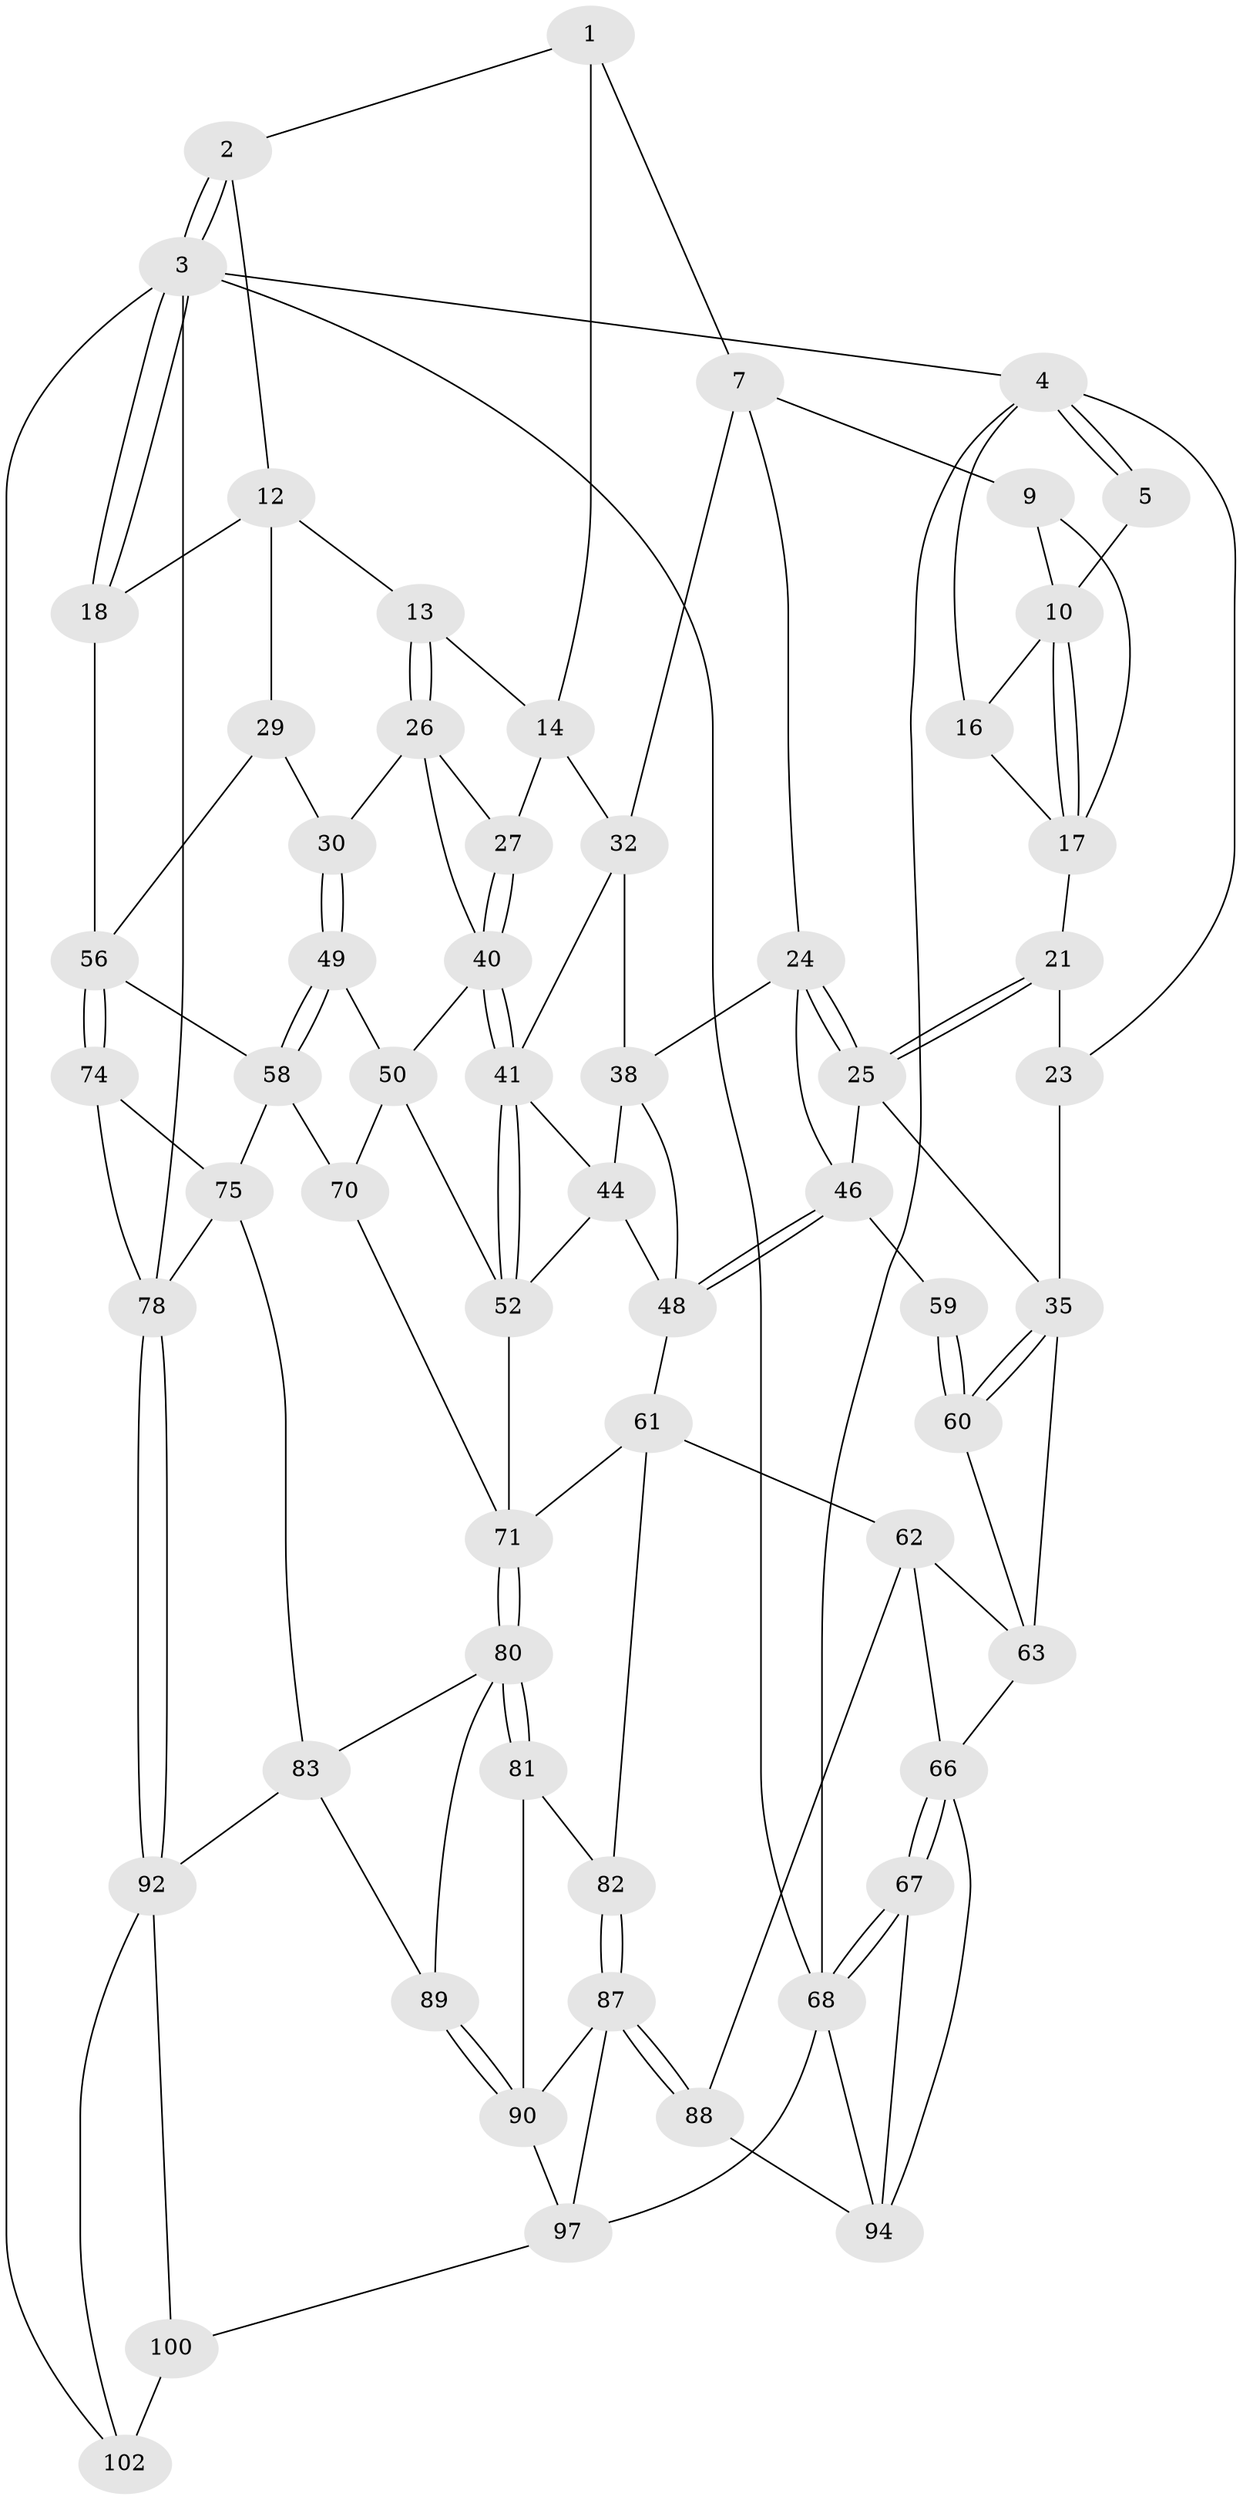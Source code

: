 // original degree distribution, {3: 0.019230769230769232, 4: 0.25961538461538464, 6: 0.2403846153846154, 5: 0.4807692307692308}
// Generated by graph-tools (version 1.1) at 2025/11/02/27/25 16:11:53]
// undirected, 61 vertices, 135 edges
graph export_dot {
graph [start="1"]
  node [color=gray90,style=filled];
  1 [pos="+0.36677146486153306+0",super="+6"];
  2 [pos="+0.7459484079782035+0"];
  3 [pos="+1+0",super="+77"];
  4 [pos="+0+0",super="+15"];
  5 [pos="+0.24383713685818187+0"];
  7 [pos="+0.40881153044078955+0.08807245075034174",super="+8"];
  9 [pos="+0.20422078540371227+0.06030671970500564"];
  10 [pos="+0.2032127354111043+0.05738687682592188",super="+11"];
  12 [pos="+0.7354363954650507+0",super="+19"];
  13 [pos="+0.6569170365437885+0.047867576351255305"];
  14 [pos="+0.5699702063005921+0.07431606682254717",super="+28"];
  16 [pos="+0.07906027811317241+0.060368493678468846"];
  17 [pos="+0.09174216266699364+0.09015922961406365",super="+20"];
  18 [pos="+1+0"];
  21 [pos="+0.09852828033110467+0.15460195693903866",super="+22"];
  23 [pos="+0+0",super="+37"];
  24 [pos="+0.211007039813191+0.17290828483470144",super="+39"];
  25 [pos="+0.13893508697099713+0.20608542187826911",super="+34"];
  26 [pos="+0.6627080101703532+0.08038241038357512",super="+31"];
  27 [pos="+0.5941904191591683+0.20503946956432859"];
  29 [pos="+0.8587003145889436+0.20843353596578945"];
  30 [pos="+0.8289975559586098+0.22308383640354487"];
  32 [pos="+0.47812415316388357+0.19400987732136143",super="+33"];
  35 [pos="+0+0.38882639822527976",super="+36"];
  38 [pos="+0.3807399502620002+0.1489223922724513",super="+45"];
  40 [pos="+0.6150466829770262+0.24784703297065694",super="+43"];
  41 [pos="+0.591316617265489+0.3079400403075397",super="+42"];
  44 [pos="+0.48652346164803173+0.2696461985685728",super="+54"];
  46 [pos="+0.27901632374209306+0.3258145315982823",super="+47"];
  48 [pos="+0.35232491601243243+0.36572378299331615",super="+55"];
  49 [pos="+0.7677096962695235+0.36570572315288785"];
  50 [pos="+0.7338470815678058+0.37674887223146303",super="+51"];
  52 [pos="+0.6080303568223108+0.37786341026791137",super="+53"];
  56 [pos="+1+0.42349566084728446",super="+57"];
  58 [pos="+0.9068097536568259+0.46229740529913865",super="+69"];
  59 [pos="+0.2524144388120902+0.34377221656625867"];
  60 [pos="+0.05138503041801413+0.40127719934836714",super="+64"];
  61 [pos="+0.30450938718035847+0.5642460377390507",super="+73"];
  62 [pos="+0.28797938748627133+0.5662494012748944",super="+85"];
  63 [pos="+0.23984393664144593+0.5102400222839895",super="+65"];
  66 [pos="+0+0.5238147318740141",super="+86"];
  67 [pos="+0+1"];
  68 [pos="+0+1",super="+98"];
  70 [pos="+0.6779379462707921+0.5646149972086326"];
  71 [pos="+0.634584986951759+0.5767062837178168",super="+72"];
  74 [pos="+1+0.48815193485537245"];
  75 [pos="+0.8256439961581917+0.6682093396362189",super="+76"];
  78 [pos="+1+0.9018894177080442",super="+79"];
  80 [pos="+0.5386248020508255+0.7295486560366063",super="+84"];
  81 [pos="+0.4697060599082156+0.739083350288393"];
  82 [pos="+0.42715028636310076+0.703815236408454"];
  83 [pos="+0.7608595899824128+0.805703823164212",super="+93"];
  87 [pos="+0.2554122086329131+0.828811097912251",super="+95"];
  88 [pos="+0.18964969774045048+0.7937680004343709"];
  89 [pos="+0.5867883860561277+0.8894632165739024"];
  90 [pos="+0.5198311414872553+0.9353996023180344",super="+91"];
  92 [pos="+0.7623366518148237+0.813712016352842",super="+99"];
  94 [pos="+0.1308717090175138+0.8133695164644068",super="+96"];
  97 [pos="+0.35550376264654915+1",super="+101"];
  100 [pos="+0.5196419603997521+1",super="+104"];
  102 [pos="+0.765585009365796+0.8266493669725644",super="+103"];
  1 -- 2;
  1 -- 14;
  1 -- 7;
  2 -- 3;
  2 -- 3;
  2 -- 12;
  3 -- 4;
  3 -- 18;
  3 -- 18;
  3 -- 68;
  3 -- 78;
  3 -- 102;
  4 -- 5;
  4 -- 5;
  4 -- 68;
  4 -- 16;
  4 -- 23;
  5 -- 10;
  7 -- 24;
  7 -- 9;
  7 -- 32;
  9 -- 10;
  9 -- 17;
  10 -- 17;
  10 -- 17;
  10 -- 16;
  12 -- 13;
  12 -- 18;
  12 -- 29;
  13 -- 14;
  13 -- 26;
  13 -- 26;
  14 -- 32;
  14 -- 27;
  16 -- 17;
  17 -- 21;
  18 -- 56;
  21 -- 25;
  21 -- 25;
  21 -- 23 [weight=2];
  23 -- 35;
  24 -- 25;
  24 -- 25;
  24 -- 46;
  24 -- 38;
  25 -- 35;
  25 -- 46;
  26 -- 27;
  26 -- 40;
  26 -- 30;
  27 -- 40;
  27 -- 40;
  29 -- 30;
  29 -- 56;
  30 -- 49;
  30 -- 49;
  32 -- 41;
  32 -- 38;
  35 -- 60;
  35 -- 60;
  35 -- 63;
  38 -- 48;
  38 -- 44;
  40 -- 41;
  40 -- 41;
  40 -- 50;
  41 -- 52;
  41 -- 52;
  41 -- 44;
  44 -- 48;
  44 -- 52;
  46 -- 48;
  46 -- 48;
  46 -- 59;
  48 -- 61;
  49 -- 50;
  49 -- 58;
  49 -- 58;
  50 -- 52;
  50 -- 70;
  52 -- 71;
  56 -- 74;
  56 -- 74;
  56 -- 58;
  58 -- 75;
  58 -- 70;
  59 -- 60 [weight=2];
  59 -- 60;
  60 -- 63;
  61 -- 62;
  61 -- 82;
  61 -- 71;
  62 -- 63;
  62 -- 88;
  62 -- 66;
  63 -- 66;
  66 -- 67;
  66 -- 67;
  66 -- 94;
  67 -- 68;
  67 -- 68;
  67 -- 94;
  68 -- 97;
  68 -- 94;
  70 -- 71;
  71 -- 80;
  71 -- 80;
  74 -- 75;
  74 -- 78;
  75 -- 83;
  75 -- 78;
  78 -- 92;
  78 -- 92;
  80 -- 81;
  80 -- 81;
  80 -- 89;
  80 -- 83;
  81 -- 82;
  81 -- 90;
  82 -- 87;
  82 -- 87;
  83 -- 89;
  83 -- 92;
  87 -- 88;
  87 -- 88;
  87 -- 97;
  87 -- 90;
  88 -- 94;
  89 -- 90;
  89 -- 90;
  90 -- 97;
  92 -- 100;
  92 -- 102;
  97 -- 100;
  100 -- 102 [weight=2];
}
